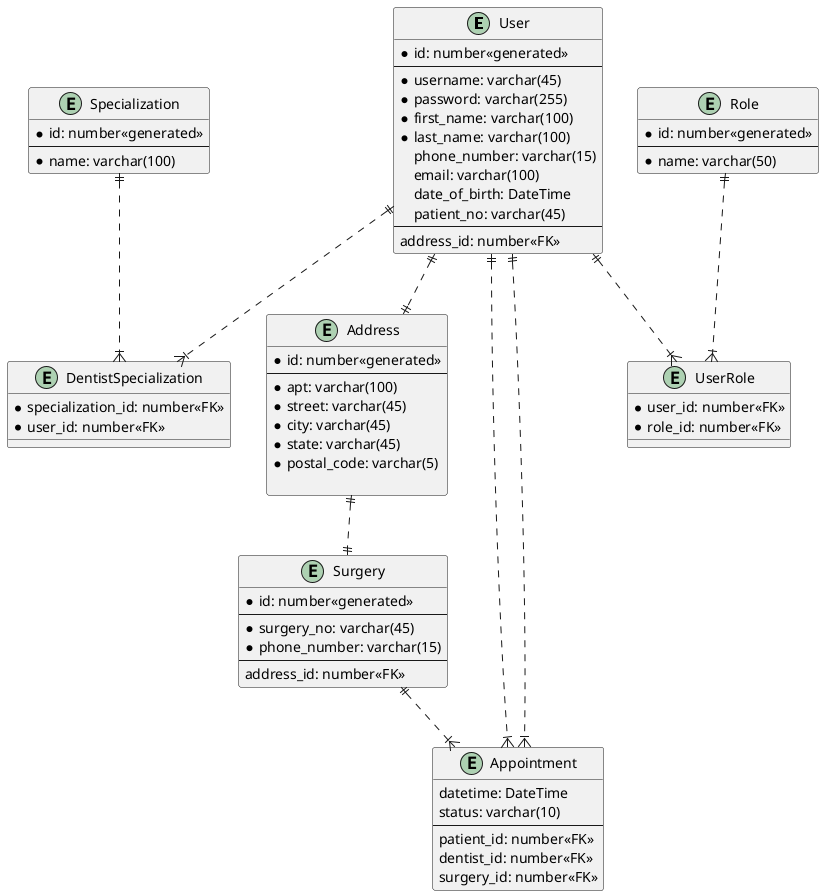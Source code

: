 @startuml "ER Diagram"

entity User {
    *id: number<<generated>>
    --
    *username: varchar(45)
    *password: varchar(255)
    *first_name: varchar(100)
    *last_name: varchar(100)
    phone_number: varchar(15)
    email: varchar(100)
    date_of_birth: DateTime
    patient_no: varchar(45)
    --
    address_id: number<<FK>>
}

entity Address {
    *id: number<<generated>>
    --
    *apt: varchar(100)
    *street: varchar(45)
    *city: varchar(45)
    *state: varchar(45)
    *postal_code: varchar(5)
    
}

entity Specialization {
    *id: number<<generated>>
    --
    *name: varchar(100)
}

entity DentistSpecialization {
    *specialization_id: number<<FK>>
    *user_id: number<<FK>>
}

entity Surgery {
    *id: number<<generated>>
    --
    *surgery_no: varchar(45)
    *phone_number: varchar(15)
    --
    address_id: number<<FK>>
}

entity Appointment {
    datetime: DateTime
    status: varchar(10)
    --
    patient_id: number<<FK>>
    dentist_id: number<<FK>>
    surgery_id: number<<FK>>
}

entity Role {
    *id: number<<generated>>
    --
    *name: varchar(50)
}

entity UserRole {
    *user_id: number<<FK>>
    *role_id: number<<FK>>
}

User ||..|| Address
User ||..|{ UserRole
User ||..|{ DentistSpecialization
User ||..|{ Appointment
User ||..|{ Appointment

Address ||..|| Surgery
Specialization ||..|{ DentistSpecialization
Role ||..|{ UserRole

Surgery ||..|{ Appointment

@enduml